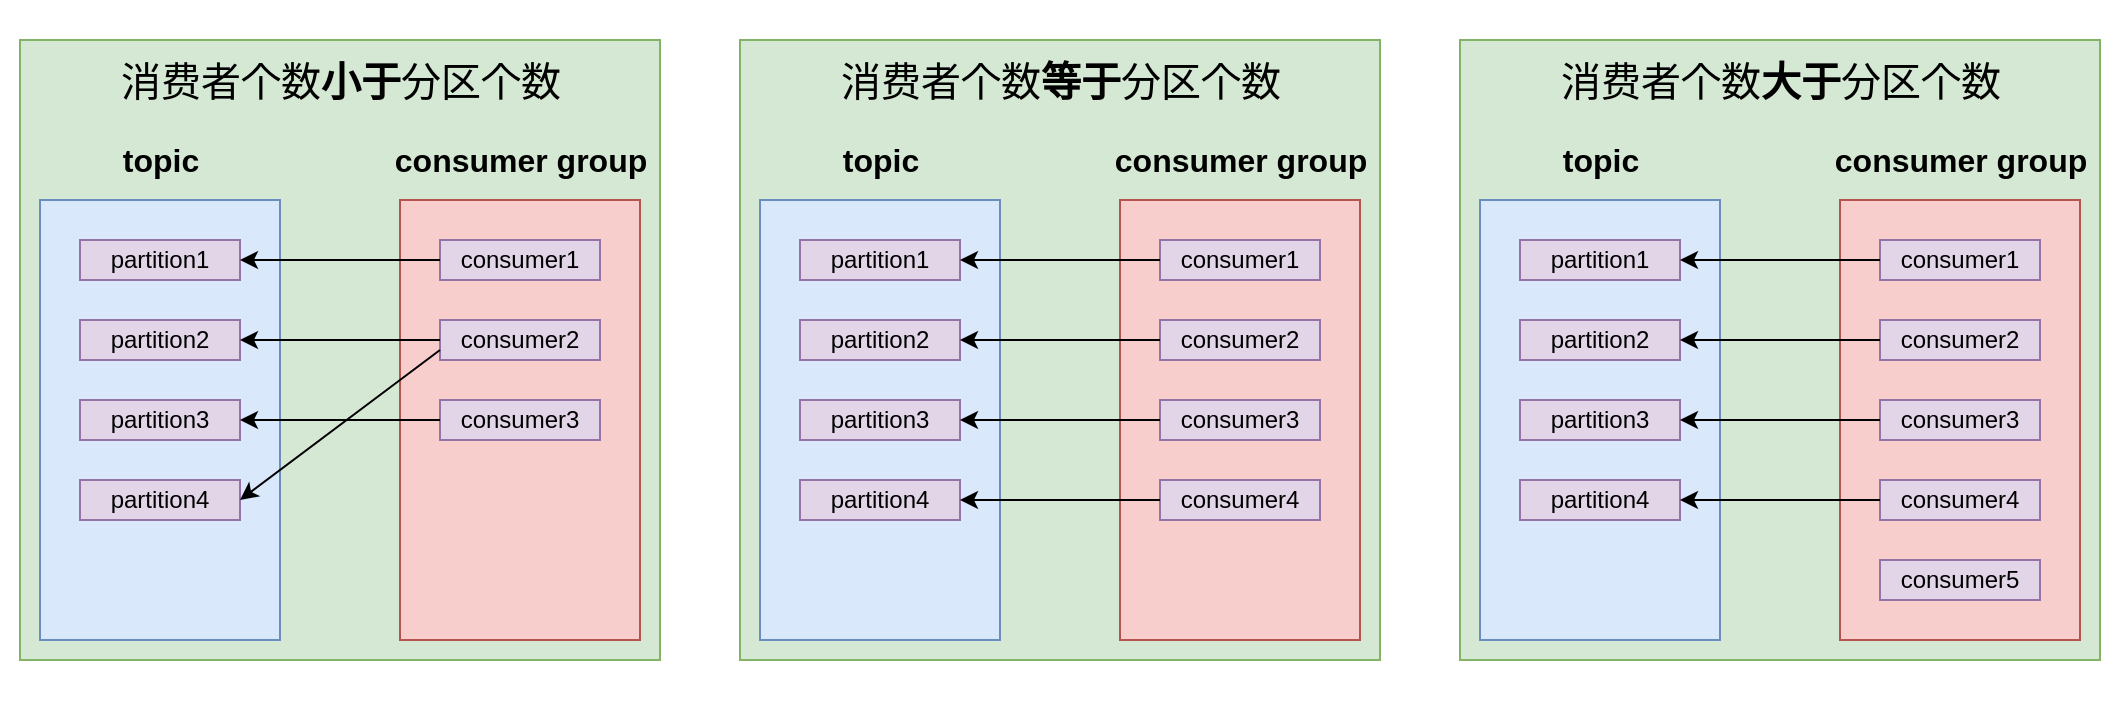 <mxfile version="13.9.9" type="device" pages="2"><diagram id="5k4b7tg0T6Kx6c0zwk8T" name="Page-1"><mxGraphModel dx="1851" dy="592" grid="1" gridSize="10" guides="1" tooltips="1" connect="1" arrows="1" fold="1" page="1" pageScale="1" pageWidth="827" pageHeight="1169" math="0" shadow="0"><root><mxCell id="0"/><mxCell id="1" parent="0"/><mxCell id="-MXTKZhcqjAum7--sjyr-2" value="" style="group" parent="1" vertex="1" connectable="0"><mxGeometry x="-240" y="50" width="320" height="310" as="geometry"/></mxCell><mxCell id="-MXTKZhcqjAum7--sjyr-1" value="" style="rounded=0;whiteSpace=wrap;html=1;fontSize=20;fillColor=#d5e8d4;strokeColor=#82b366;" parent="-MXTKZhcqjAum7--sjyr-2" vertex="1"><mxGeometry width="320" height="310" as="geometry"/></mxCell><mxCell id="AWAijgfn79q8UY9VkQaw-69" value="消费者个数&lt;b&gt;小于&lt;/b&gt;分区个数" style="text;html=1;align=center;verticalAlign=middle;resizable=0;points=[];autosize=1;fontSize=20;fontStyle=0" parent="-MXTKZhcqjAum7--sjyr-2" vertex="1"><mxGeometry x="40" y="5" width="240" height="30" as="geometry"/></mxCell><mxCell id="AWAijgfn79q8UY9VkQaw-50" value="" style="group" parent="-MXTKZhcqjAum7--sjyr-2" vertex="1" connectable="0"><mxGeometry x="10" y="40" width="310" height="260" as="geometry"/></mxCell><mxCell id="AWAijgfn79q8UY9VkQaw-51" value="" style="group" parent="AWAijgfn79q8UY9VkQaw-50" vertex="1" connectable="0"><mxGeometry y="10" width="120" height="250" as="geometry"/></mxCell><mxCell id="AWAijgfn79q8UY9VkQaw-52" value="" style="rounded=0;whiteSpace=wrap;html=1;fillColor=#dae8fc;strokeColor=#6c8ebf;" parent="AWAijgfn79q8UY9VkQaw-51" vertex="1"><mxGeometry y="30" width="120" height="220" as="geometry"/></mxCell><mxCell id="AWAijgfn79q8UY9VkQaw-53" value="topic" style="text;html=1;align=center;verticalAlign=middle;resizable=0;points=[];autosize=1;fontSize=16;fontStyle=1" parent="AWAijgfn79q8UY9VkQaw-51" vertex="1"><mxGeometry x="35" width="50" height="20" as="geometry"/></mxCell><mxCell id="AWAijgfn79q8UY9VkQaw-54" value="partition1" style="rounded=0;whiteSpace=wrap;html=1;fillColor=#e1d5e7;strokeColor=#9673a6;" parent="AWAijgfn79q8UY9VkQaw-51" vertex="1"><mxGeometry x="20" y="50" width="80" height="20" as="geometry"/></mxCell><mxCell id="AWAijgfn79q8UY9VkQaw-55" value="&lt;span&gt;partition2&lt;/span&gt;" style="rounded=0;whiteSpace=wrap;html=1;fillColor=#e1d5e7;strokeColor=#9673a6;" parent="AWAijgfn79q8UY9VkQaw-51" vertex="1"><mxGeometry x="20" y="90" width="80" height="20" as="geometry"/></mxCell><mxCell id="AWAijgfn79q8UY9VkQaw-56" value="&lt;span&gt;partition3&lt;/span&gt;" style="rounded=0;whiteSpace=wrap;html=1;fillColor=#e1d5e7;strokeColor=#9673a6;" parent="AWAijgfn79q8UY9VkQaw-51" vertex="1"><mxGeometry x="20" y="130" width="80" height="20" as="geometry"/></mxCell><mxCell id="AWAijgfn79q8UY9VkQaw-57" value="&lt;span&gt;partition4&lt;/span&gt;" style="rounded=0;whiteSpace=wrap;html=1;fillColor=#e1d5e7;strokeColor=#9673a6;" parent="AWAijgfn79q8UY9VkQaw-51" vertex="1"><mxGeometry x="20" y="170" width="80" height="20" as="geometry"/></mxCell><mxCell id="AWAijgfn79q8UY9VkQaw-58" value="" style="group" parent="AWAijgfn79q8UY9VkQaw-50" vertex="1" connectable="0"><mxGeometry x="180" y="10" width="130" height="250" as="geometry"/></mxCell><mxCell id="AWAijgfn79q8UY9VkQaw-59" value="" style="rounded=0;whiteSpace=wrap;html=1;fillColor=#f8cecc;strokeColor=#b85450;" parent="AWAijgfn79q8UY9VkQaw-58" vertex="1"><mxGeometry y="30" width="120" height="220" as="geometry"/></mxCell><mxCell id="AWAijgfn79q8UY9VkQaw-60" value="&lt;font style=&quot;font-size: 16px&quot;&gt;&lt;b&gt;consumer group&lt;/b&gt;&lt;/font&gt;" style="text;html=1;align=center;verticalAlign=middle;resizable=0;points=[];autosize=1;" parent="AWAijgfn79q8UY9VkQaw-58" vertex="1"><mxGeometry x="-10" width="140" height="20" as="geometry"/></mxCell><mxCell id="AWAijgfn79q8UY9VkQaw-61" value="consumer1" style="rounded=0;whiteSpace=wrap;html=1;fillColor=#e1d5e7;strokeColor=#9673a6;" parent="AWAijgfn79q8UY9VkQaw-58" vertex="1"><mxGeometry x="20" y="50" width="80" height="20" as="geometry"/></mxCell><mxCell id="AWAijgfn79q8UY9VkQaw-62" value="&lt;span&gt;consumer2&lt;/span&gt;" style="rounded=0;whiteSpace=wrap;html=1;fillColor=#e1d5e7;strokeColor=#9673a6;" parent="AWAijgfn79q8UY9VkQaw-58" vertex="1"><mxGeometry x="20" y="90" width="80" height="20" as="geometry"/></mxCell><mxCell id="AWAijgfn79q8UY9VkQaw-63" value="&lt;span&gt;consumer3&lt;/span&gt;" style="rounded=0;whiteSpace=wrap;html=1;fillColor=#e1d5e7;strokeColor=#9673a6;" parent="AWAijgfn79q8UY9VkQaw-58" vertex="1"><mxGeometry x="20" y="130" width="80" height="20" as="geometry"/></mxCell><mxCell id="AWAijgfn79q8UY9VkQaw-65" value="" style="endArrow=classic;html=1;exitX=0;exitY=0.5;exitDx=0;exitDy=0;" parent="AWAijgfn79q8UY9VkQaw-50" source="AWAijgfn79q8UY9VkQaw-61" target="AWAijgfn79q8UY9VkQaw-54" edge="1"><mxGeometry width="50" height="50" relative="1" as="geometry"><mxPoint x="260" y="200" as="sourcePoint"/><mxPoint x="310" y="150" as="targetPoint"/></mxGeometry></mxCell><mxCell id="AWAijgfn79q8UY9VkQaw-66" value="" style="endArrow=classic;html=1;exitX=0;exitY=0.5;exitDx=0;exitDy=0;entryX=1;entryY=0.5;entryDx=0;entryDy=0;" parent="AWAijgfn79q8UY9VkQaw-50" source="AWAijgfn79q8UY9VkQaw-62" target="AWAijgfn79q8UY9VkQaw-55" edge="1"><mxGeometry width="50" height="50" relative="1" as="geometry"><mxPoint x="210" y="70" as="sourcePoint"/><mxPoint x="110" y="70" as="targetPoint"/></mxGeometry></mxCell><mxCell id="AWAijgfn79q8UY9VkQaw-67" value="" style="endArrow=classic;html=1;exitX=0;exitY=0.5;exitDx=0;exitDy=0;entryX=1;entryY=0.5;entryDx=0;entryDy=0;" parent="AWAijgfn79q8UY9VkQaw-50" source="AWAijgfn79q8UY9VkQaw-63" target="AWAijgfn79q8UY9VkQaw-56" edge="1"><mxGeometry width="50" height="50" relative="1" as="geometry"><mxPoint x="210" y="110" as="sourcePoint"/><mxPoint x="110" y="110" as="targetPoint"/></mxGeometry></mxCell><mxCell id="AWAijgfn79q8UY9VkQaw-68" value="" style="endArrow=classic;html=1;exitX=0;exitY=0.75;exitDx=0;exitDy=0;entryX=1;entryY=0.5;entryDx=0;entryDy=0;" parent="AWAijgfn79q8UY9VkQaw-50" source="AWAijgfn79q8UY9VkQaw-62" target="AWAijgfn79q8UY9VkQaw-57" edge="1"><mxGeometry width="50" height="50" relative="1" as="geometry"><mxPoint x="200" y="190" as="sourcePoint"/><mxPoint x="110" y="150" as="targetPoint"/></mxGeometry></mxCell><mxCell id="-MXTKZhcqjAum7--sjyr-26" value="" style="group" parent="1" vertex="1" connectable="0"><mxGeometry x="120" y="50" width="320" height="310" as="geometry"/></mxCell><mxCell id="-MXTKZhcqjAum7--sjyr-25" value="" style="rounded=0;whiteSpace=wrap;html=1;fontSize=20;fillColor=#d5e8d4;strokeColor=#82b366;" parent="-MXTKZhcqjAum7--sjyr-26" vertex="1"><mxGeometry width="320" height="310" as="geometry"/></mxCell><mxCell id="AWAijgfn79q8UY9VkQaw-49" value="消费者个数&lt;b&gt;等于&lt;/b&gt;分区个数" style="text;html=1;align=center;verticalAlign=middle;resizable=0;points=[];autosize=1;fontSize=20;" parent="-MXTKZhcqjAum7--sjyr-26" vertex="1"><mxGeometry x="40" y="5" width="240" height="30" as="geometry"/></mxCell><mxCell id="AWAijgfn79q8UY9VkQaw-13" value="" style="group" parent="-MXTKZhcqjAum7--sjyr-26" vertex="1" connectable="0"><mxGeometry x="10" y="50" width="120" height="250" as="geometry"/></mxCell><mxCell id="AWAijgfn79q8UY9VkQaw-2" value="" style="rounded=0;whiteSpace=wrap;html=1;fillColor=#dae8fc;strokeColor=#6c8ebf;" parent="AWAijgfn79q8UY9VkQaw-13" vertex="1"><mxGeometry y="30" width="120" height="220" as="geometry"/></mxCell><mxCell id="AWAijgfn79q8UY9VkQaw-4" value="topic" style="text;html=1;align=center;verticalAlign=middle;resizable=0;points=[];autosize=1;fontSize=16;fontStyle=1" parent="AWAijgfn79q8UY9VkQaw-13" vertex="1"><mxGeometry x="35" width="50" height="20" as="geometry"/></mxCell><mxCell id="AWAijgfn79q8UY9VkQaw-5" value="partition1" style="rounded=0;whiteSpace=wrap;html=1;fillColor=#e1d5e7;strokeColor=#9673a6;" parent="AWAijgfn79q8UY9VkQaw-13" vertex="1"><mxGeometry x="20" y="50" width="80" height="20" as="geometry"/></mxCell><mxCell id="AWAijgfn79q8UY9VkQaw-7" value="&lt;span&gt;partition2&lt;/span&gt;" style="rounded=0;whiteSpace=wrap;html=1;fillColor=#e1d5e7;strokeColor=#9673a6;" parent="AWAijgfn79q8UY9VkQaw-13" vertex="1"><mxGeometry x="20" y="90" width="80" height="20" as="geometry"/></mxCell><mxCell id="AWAijgfn79q8UY9VkQaw-8" value="&lt;span&gt;partition3&lt;/span&gt;" style="rounded=0;whiteSpace=wrap;html=1;fillColor=#e1d5e7;strokeColor=#9673a6;" parent="AWAijgfn79q8UY9VkQaw-13" vertex="1"><mxGeometry x="20" y="130" width="80" height="20" as="geometry"/></mxCell><mxCell id="AWAijgfn79q8UY9VkQaw-9" value="&lt;span&gt;partition4&lt;/span&gt;" style="rounded=0;whiteSpace=wrap;html=1;fillColor=#e1d5e7;strokeColor=#9673a6;" parent="AWAijgfn79q8UY9VkQaw-13" vertex="1"><mxGeometry x="20" y="170" width="80" height="20" as="geometry"/></mxCell><mxCell id="AWAijgfn79q8UY9VkQaw-14" value="" style="group" parent="-MXTKZhcqjAum7--sjyr-26" vertex="1" connectable="0"><mxGeometry x="190" y="50" width="130" height="250" as="geometry"/></mxCell><mxCell id="AWAijgfn79q8UY9VkQaw-15" value="" style="rounded=0;whiteSpace=wrap;html=1;fillColor=#f8cecc;strokeColor=#b85450;" parent="AWAijgfn79q8UY9VkQaw-14" vertex="1"><mxGeometry y="30" width="120" height="220" as="geometry"/></mxCell><mxCell id="AWAijgfn79q8UY9VkQaw-16" value="consumer group" style="text;html=1;align=center;verticalAlign=middle;resizable=0;points=[];autosize=1;fontStyle=1;fontSize=16;" parent="AWAijgfn79q8UY9VkQaw-14" vertex="1"><mxGeometry x="-10" width="140" height="20" as="geometry"/></mxCell><mxCell id="AWAijgfn79q8UY9VkQaw-17" value="consumer1" style="rounded=0;whiteSpace=wrap;html=1;fillColor=#e1d5e7;strokeColor=#9673a6;" parent="AWAijgfn79q8UY9VkQaw-14" vertex="1"><mxGeometry x="20" y="50" width="80" height="20" as="geometry"/></mxCell><mxCell id="AWAijgfn79q8UY9VkQaw-18" value="&lt;span&gt;consumer2&lt;/span&gt;" style="rounded=0;whiteSpace=wrap;html=1;fillColor=#e1d5e7;strokeColor=#9673a6;" parent="AWAijgfn79q8UY9VkQaw-14" vertex="1"><mxGeometry x="20" y="90" width="80" height="20" as="geometry"/></mxCell><mxCell id="AWAijgfn79q8UY9VkQaw-19" value="&lt;span&gt;consumer3&lt;/span&gt;" style="rounded=0;whiteSpace=wrap;html=1;fillColor=#e1d5e7;strokeColor=#9673a6;" parent="AWAijgfn79q8UY9VkQaw-14" vertex="1"><mxGeometry x="20" y="130" width="80" height="20" as="geometry"/></mxCell><mxCell id="AWAijgfn79q8UY9VkQaw-20" value="&lt;span&gt;consumer4&lt;/span&gt;" style="rounded=0;whiteSpace=wrap;html=1;fillColor=#e1d5e7;strokeColor=#9673a6;" parent="AWAijgfn79q8UY9VkQaw-14" vertex="1"><mxGeometry x="20" y="170" width="80" height="20" as="geometry"/></mxCell><mxCell id="AWAijgfn79q8UY9VkQaw-24" value="" style="endArrow=classic;html=1;exitX=0;exitY=0.5;exitDx=0;exitDy=0;" parent="-MXTKZhcqjAum7--sjyr-26" source="AWAijgfn79q8UY9VkQaw-17" target="AWAijgfn79q8UY9VkQaw-5" edge="1"><mxGeometry x="130" y="100" width="50" height="50" as="geometry"><mxPoint x="270" y="250" as="sourcePoint"/><mxPoint x="320" y="200" as="targetPoint"/></mxGeometry></mxCell><mxCell id="AWAijgfn79q8UY9VkQaw-25" value="" style="endArrow=classic;html=1;exitX=0;exitY=0.5;exitDx=0;exitDy=0;entryX=1;entryY=0.5;entryDx=0;entryDy=0;" parent="-MXTKZhcqjAum7--sjyr-26" source="AWAijgfn79q8UY9VkQaw-18" target="AWAijgfn79q8UY9VkQaw-7" edge="1"><mxGeometry x="130" y="100" width="50" height="50" as="geometry"><mxPoint x="220" y="120" as="sourcePoint"/><mxPoint x="120" y="120" as="targetPoint"/></mxGeometry></mxCell><mxCell id="AWAijgfn79q8UY9VkQaw-26" value="" style="endArrow=classic;html=1;exitX=0;exitY=0.5;exitDx=0;exitDy=0;entryX=1;entryY=0.5;entryDx=0;entryDy=0;" parent="-MXTKZhcqjAum7--sjyr-26" source="AWAijgfn79q8UY9VkQaw-19" target="AWAijgfn79q8UY9VkQaw-8" edge="1"><mxGeometry x="130" y="100" width="50" height="50" as="geometry"><mxPoint x="220" y="160" as="sourcePoint"/><mxPoint x="120" y="160" as="targetPoint"/></mxGeometry></mxCell><mxCell id="AWAijgfn79q8UY9VkQaw-27" value="" style="endArrow=classic;html=1;exitX=0;exitY=0.5;exitDx=0;exitDy=0;entryX=1;entryY=0.5;entryDx=0;entryDy=0;" parent="-MXTKZhcqjAum7--sjyr-26" source="AWAijgfn79q8UY9VkQaw-20" target="AWAijgfn79q8UY9VkQaw-9" edge="1"><mxGeometry x="130" y="100" width="50" height="50" as="geometry"><mxPoint x="220" y="200" as="sourcePoint"/><mxPoint x="120" y="200" as="targetPoint"/></mxGeometry></mxCell><mxCell id="-MXTKZhcqjAum7--sjyr-50" value="" style="group" parent="1" vertex="1" connectable="0"><mxGeometry x="480" y="50" width="320" height="310" as="geometry"/></mxCell><mxCell id="-MXTKZhcqjAum7--sjyr-49" value="" style="rounded=0;whiteSpace=wrap;html=1;fontSize=20;fillColor=#d5e8d4;strokeColor=#82b366;" parent="-MXTKZhcqjAum7--sjyr-50" vertex="1"><mxGeometry width="320" height="310" as="geometry"/></mxCell><mxCell id="AWAijgfn79q8UY9VkQaw-48" value="消费者个数&lt;b&gt;大于&lt;/b&gt;分区个数" style="text;html=1;align=center;verticalAlign=middle;resizable=0;points=[];autosize=1;fontSize=20;" parent="-MXTKZhcqjAum7--sjyr-50" vertex="1"><mxGeometry x="40" y="5" width="240" height="30" as="geometry"/></mxCell><mxCell id="AWAijgfn79q8UY9VkQaw-28" value="" style="group" parent="-MXTKZhcqjAum7--sjyr-50" vertex="1" connectable="0"><mxGeometry x="10" y="50" width="120" height="250" as="geometry"/></mxCell><mxCell id="AWAijgfn79q8UY9VkQaw-29" value="" style="rounded=0;whiteSpace=wrap;html=1;fillColor=#dae8fc;strokeColor=#6c8ebf;" parent="AWAijgfn79q8UY9VkQaw-28" vertex="1"><mxGeometry y="30" width="120" height="220" as="geometry"/></mxCell><mxCell id="AWAijgfn79q8UY9VkQaw-30" value="topic" style="text;html=1;align=center;verticalAlign=middle;resizable=0;points=[];autosize=1;fontStyle=1;fontSize=16;" parent="AWAijgfn79q8UY9VkQaw-28" vertex="1"><mxGeometry x="35" width="50" height="20" as="geometry"/></mxCell><mxCell id="AWAijgfn79q8UY9VkQaw-31" value="partition1" style="rounded=0;whiteSpace=wrap;html=1;fillColor=#e1d5e7;strokeColor=#9673a6;" parent="AWAijgfn79q8UY9VkQaw-28" vertex="1"><mxGeometry x="20" y="50" width="80" height="20" as="geometry"/></mxCell><mxCell id="AWAijgfn79q8UY9VkQaw-32" value="&lt;span&gt;partition2&lt;/span&gt;" style="rounded=0;whiteSpace=wrap;html=1;fillColor=#e1d5e7;strokeColor=#9673a6;" parent="AWAijgfn79q8UY9VkQaw-28" vertex="1"><mxGeometry x="20" y="90" width="80" height="20" as="geometry"/></mxCell><mxCell id="AWAijgfn79q8UY9VkQaw-33" value="&lt;span&gt;partition3&lt;/span&gt;" style="rounded=0;whiteSpace=wrap;html=1;fillColor=#e1d5e7;strokeColor=#9673a6;" parent="AWAijgfn79q8UY9VkQaw-28" vertex="1"><mxGeometry x="20" y="130" width="80" height="20" as="geometry"/></mxCell><mxCell id="AWAijgfn79q8UY9VkQaw-34" value="&lt;span&gt;partition4&lt;/span&gt;" style="rounded=0;whiteSpace=wrap;html=1;fillColor=#e1d5e7;strokeColor=#9673a6;" parent="AWAijgfn79q8UY9VkQaw-28" vertex="1"><mxGeometry x="20" y="170" width="80" height="20" as="geometry"/></mxCell><mxCell id="AWAijgfn79q8UY9VkQaw-35" value="" style="group" parent="-MXTKZhcqjAum7--sjyr-50" vertex="1" connectable="0"><mxGeometry x="190" y="50" width="130" height="250" as="geometry"/></mxCell><mxCell id="AWAijgfn79q8UY9VkQaw-36" value="" style="rounded=0;whiteSpace=wrap;html=1;fillColor=#f8cecc;strokeColor=#b85450;" parent="AWAijgfn79q8UY9VkQaw-35" vertex="1"><mxGeometry y="30" width="120" height="220" as="geometry"/></mxCell><mxCell id="AWAijgfn79q8UY9VkQaw-37" value="consumer group" style="text;html=1;align=center;verticalAlign=middle;resizable=0;points=[];autosize=1;fontStyle=1;fontSize=16;" parent="AWAijgfn79q8UY9VkQaw-35" vertex="1"><mxGeometry x="-10" width="140" height="20" as="geometry"/></mxCell><mxCell id="AWAijgfn79q8UY9VkQaw-38" value="consumer1" style="rounded=0;whiteSpace=wrap;html=1;fillColor=#e1d5e7;strokeColor=#9673a6;" parent="AWAijgfn79q8UY9VkQaw-35" vertex="1"><mxGeometry x="20" y="50" width="80" height="20" as="geometry"/></mxCell><mxCell id="AWAijgfn79q8UY9VkQaw-39" value="&lt;span&gt;consumer2&lt;/span&gt;" style="rounded=0;whiteSpace=wrap;html=1;fillColor=#e1d5e7;strokeColor=#9673a6;" parent="AWAijgfn79q8UY9VkQaw-35" vertex="1"><mxGeometry x="20" y="90" width="80" height="20" as="geometry"/></mxCell><mxCell id="AWAijgfn79q8UY9VkQaw-40" value="&lt;span&gt;consumer3&lt;/span&gt;" style="rounded=0;whiteSpace=wrap;html=1;fillColor=#e1d5e7;strokeColor=#9673a6;" parent="AWAijgfn79q8UY9VkQaw-35" vertex="1"><mxGeometry x="20" y="130" width="80" height="20" as="geometry"/></mxCell><mxCell id="AWAijgfn79q8UY9VkQaw-41" value="&lt;span&gt;consumer4&lt;/span&gt;" style="rounded=0;whiteSpace=wrap;html=1;fillColor=#e1d5e7;strokeColor=#9673a6;" parent="AWAijgfn79q8UY9VkQaw-35" vertex="1"><mxGeometry x="20" y="170" width="80" height="20" as="geometry"/></mxCell><mxCell id="AWAijgfn79q8UY9VkQaw-42" value="&lt;span&gt;consumer5&lt;/span&gt;" style="rounded=0;whiteSpace=wrap;html=1;fillColor=#e1d5e7;strokeColor=#9673a6;" parent="AWAijgfn79q8UY9VkQaw-35" vertex="1"><mxGeometry x="20" y="210" width="80" height="20" as="geometry"/></mxCell><mxCell id="AWAijgfn79q8UY9VkQaw-43" value="" style="endArrow=classic;html=1;exitX=0;exitY=0.5;exitDx=0;exitDy=0;" parent="-MXTKZhcqjAum7--sjyr-50" source="AWAijgfn79q8UY9VkQaw-38" target="AWAijgfn79q8UY9VkQaw-31" edge="1"><mxGeometry x="10" y="50" width="50" height="50" as="geometry"><mxPoint x="270" y="260" as="sourcePoint"/><mxPoint x="320" y="210" as="targetPoint"/></mxGeometry></mxCell><mxCell id="AWAijgfn79q8UY9VkQaw-44" value="" style="endArrow=classic;html=1;exitX=0;exitY=0.5;exitDx=0;exitDy=0;entryX=1;entryY=0.5;entryDx=0;entryDy=0;" parent="-MXTKZhcqjAum7--sjyr-50" source="AWAijgfn79q8UY9VkQaw-39" target="AWAijgfn79q8UY9VkQaw-32" edge="1"><mxGeometry x="10" y="50" width="50" height="50" as="geometry"><mxPoint x="220" y="130" as="sourcePoint"/><mxPoint x="120" y="130" as="targetPoint"/></mxGeometry></mxCell><mxCell id="AWAijgfn79q8UY9VkQaw-45" value="" style="endArrow=classic;html=1;exitX=0;exitY=0.5;exitDx=0;exitDy=0;entryX=1;entryY=0.5;entryDx=0;entryDy=0;" parent="-MXTKZhcqjAum7--sjyr-50" source="AWAijgfn79q8UY9VkQaw-40" target="AWAijgfn79q8UY9VkQaw-33" edge="1"><mxGeometry x="10" y="50" width="50" height="50" as="geometry"><mxPoint x="220" y="170" as="sourcePoint"/><mxPoint x="120" y="170" as="targetPoint"/></mxGeometry></mxCell><mxCell id="AWAijgfn79q8UY9VkQaw-46" value="" style="endArrow=classic;html=1;exitX=0;exitY=0.5;exitDx=0;exitDy=0;entryX=1;entryY=0.5;entryDx=0;entryDy=0;" parent="-MXTKZhcqjAum7--sjyr-50" source="AWAijgfn79q8UY9VkQaw-41" target="AWAijgfn79q8UY9VkQaw-34" edge="1"><mxGeometry x="10" y="50" width="50" height="50" as="geometry"><mxPoint x="220" y="210" as="sourcePoint"/><mxPoint x="120" y="210" as="targetPoint"/></mxGeometry></mxCell><mxCell id="-MXTKZhcqjAum7--sjyr-51" value="nxt" style="text;html=1;align=center;verticalAlign=middle;resizable=0;points=[];autosize=1;fontSize=16;fontColor=#FFFFFF;" parent="1" vertex="1"><mxGeometry x="-250" y="360" width="40" height="20" as="geometry"/></mxCell><mxCell id="-MXTKZhcqjAum7--sjyr-52" value="nxt" style="text;html=1;align=center;verticalAlign=middle;resizable=0;points=[];autosize=1;fontSize=16;fontColor=#FFFFFF;" parent="1" vertex="1"><mxGeometry x="770" y="30" width="40" height="20" as="geometry"/></mxCell></root></mxGraphModel></diagram><diagram id="K9Fw--SHlH2ZnPtHT5Zx" name="第 2 页"><mxGraphModel dx="1680" dy="493" grid="1" gridSize="10" guides="1" tooltips="1" connect="1" arrows="1" fold="1" page="1" pageScale="1" pageWidth="827" pageHeight="1169" math="0" shadow="0"><root><mxCell id="Al4mNWmXiSOIRz2wjaEV-0"/><mxCell id="Al4mNWmXiSOIRz2wjaEV-1" parent="Al4mNWmXiSOIRz2wjaEV-0"/><mxCell id="Al4mNWmXiSOIRz2wjaEV-3" value="" style="rounded=0;whiteSpace=wrap;html=1;fontSize=20;fillColor=#d5e8d4;strokeColor=#82b366;" vertex="1" parent="Al4mNWmXiSOIRz2wjaEV-1"><mxGeometry x="-10" y="180" width="480" height="270" as="geometry"/></mxCell><mxCell id="Al4mNWmXiSOIRz2wjaEV-23" value="nxt" style="text;html=1;align=center;verticalAlign=middle;resizable=0;points=[];autosize=1;fontSize=16;fontColor=#FFFFFF;" vertex="1" parent="Al4mNWmXiSOIRz2wjaEV-1"><mxGeometry x="-20" y="450" width="40" height="20" as="geometry"/></mxCell><mxCell id="Al4mNWmXiSOIRz2wjaEV-24" value="" style="group" vertex="1" connectable="0" parent="Al4mNWmXiSOIRz2wjaEV-1"><mxGeometry y="190" width="135" height="250" as="geometry"/></mxCell><mxCell id="Al4mNWmXiSOIRz2wjaEV-25" value="" style="rounded=0;whiteSpace=wrap;html=1;fillColor=#f8cecc;strokeColor=#b85450;" vertex="1" parent="Al4mNWmXiSOIRz2wjaEV-24"><mxGeometry y="30" width="120" height="220" as="geometry"/></mxCell><mxCell id="Al4mNWmXiSOIRz2wjaEV-26" value="&lt;font style=&quot;font-size: 16px&quot;&gt;&lt;b&gt;consumer group2&lt;/b&gt;&lt;/font&gt;" style="text;html=1;align=center;verticalAlign=middle;resizable=0;points=[];autosize=1;" vertex="1" parent="Al4mNWmXiSOIRz2wjaEV-24"><mxGeometry x="-15" width="150" height="20" as="geometry"/></mxCell><mxCell id="Al4mNWmXiSOIRz2wjaEV-27" value="consumer1" style="rounded=0;whiteSpace=wrap;html=1;fillColor=#e1d5e7;strokeColor=#9673a6;" vertex="1" parent="Al4mNWmXiSOIRz2wjaEV-24"><mxGeometry x="20" y="50" width="80" height="20" as="geometry"/></mxCell><mxCell id="Al4mNWmXiSOIRz2wjaEV-28" value="&lt;span&gt;consumer2&lt;/span&gt;" style="rounded=0;whiteSpace=wrap;html=1;fillColor=#e1d5e7;strokeColor=#9673a6;" vertex="1" parent="Al4mNWmXiSOIRz2wjaEV-24"><mxGeometry x="20" y="90" width="80" height="20" as="geometry"/></mxCell><mxCell id="Al4mNWmXiSOIRz2wjaEV-29" value="&lt;span&gt;consumer3&lt;/span&gt;" style="rounded=0;whiteSpace=wrap;html=1;fillColor=#e1d5e7;strokeColor=#9673a6;" vertex="1" parent="Al4mNWmXiSOIRz2wjaEV-24"><mxGeometry x="20" y="130" width="80" height="20" as="geometry"/></mxCell><mxCell id="Al4mNWmXiSOIRz2wjaEV-30" value="&lt;span&gt;consumer4&lt;/span&gt;" style="rounded=0;whiteSpace=wrap;html=1;fillColor=#e1d5e7;strokeColor=#9673a6;" vertex="1" parent="Al4mNWmXiSOIRz2wjaEV-24"><mxGeometry x="20" y="170" width="80" height="20" as="geometry"/></mxCell><mxCell id="Al4mNWmXiSOIRz2wjaEV-6" value="" style="group" vertex="1" connectable="0" parent="Al4mNWmXiSOIRz2wjaEV-1"><mxGeometry x="160" y="190" width="120" height="250" as="geometry"/></mxCell><mxCell id="Al4mNWmXiSOIRz2wjaEV-7" value="" style="rounded=0;whiteSpace=wrap;html=1;fillColor=#dae8fc;strokeColor=#6c8ebf;" vertex="1" parent="Al4mNWmXiSOIRz2wjaEV-6"><mxGeometry y="30" width="120" height="220" as="geometry"/></mxCell><mxCell id="Al4mNWmXiSOIRz2wjaEV-8" value="topic" style="text;html=1;align=center;verticalAlign=middle;resizable=0;points=[];autosize=1;fontSize=16;fontStyle=1" vertex="1" parent="Al4mNWmXiSOIRz2wjaEV-6"><mxGeometry x="35" width="50" height="20" as="geometry"/></mxCell><mxCell id="Al4mNWmXiSOIRz2wjaEV-9" value="partition1" style="rounded=0;whiteSpace=wrap;html=1;fillColor=#e1d5e7;strokeColor=#9673a6;" vertex="1" parent="Al4mNWmXiSOIRz2wjaEV-6"><mxGeometry x="20" y="50" width="80" height="20" as="geometry"/></mxCell><mxCell id="Al4mNWmXiSOIRz2wjaEV-10" value="&lt;span&gt;partition2&lt;/span&gt;" style="rounded=0;whiteSpace=wrap;html=1;fillColor=#e1d5e7;strokeColor=#9673a6;" vertex="1" parent="Al4mNWmXiSOIRz2wjaEV-6"><mxGeometry x="20" y="90" width="80" height="20" as="geometry"/></mxCell><mxCell id="Al4mNWmXiSOIRz2wjaEV-11" value="&lt;span&gt;partition3&lt;/span&gt;" style="rounded=0;whiteSpace=wrap;html=1;fillColor=#e1d5e7;strokeColor=#9673a6;" vertex="1" parent="Al4mNWmXiSOIRz2wjaEV-6"><mxGeometry x="20" y="130" width="80" height="20" as="geometry"/></mxCell><mxCell id="Al4mNWmXiSOIRz2wjaEV-12" value="&lt;span&gt;partition4&lt;/span&gt;" style="rounded=0;whiteSpace=wrap;html=1;fillColor=#e1d5e7;strokeColor=#9673a6;" vertex="1" parent="Al4mNWmXiSOIRz2wjaEV-6"><mxGeometry x="20" y="170" width="80" height="20" as="geometry"/></mxCell><mxCell id="Al4mNWmXiSOIRz2wjaEV-13" value="" style="group" vertex="1" connectable="0" parent="Al4mNWmXiSOIRz2wjaEV-1"><mxGeometry x="340" y="190" width="135" height="250" as="geometry"/></mxCell><mxCell id="Al4mNWmXiSOIRz2wjaEV-14" value="" style="rounded=0;whiteSpace=wrap;html=1;fillColor=#f8cecc;strokeColor=#b85450;" vertex="1" parent="Al4mNWmXiSOIRz2wjaEV-13"><mxGeometry y="30" width="120" height="220" as="geometry"/></mxCell><mxCell id="Al4mNWmXiSOIRz2wjaEV-15" value="&lt;font style=&quot;font-size: 16px&quot;&gt;&lt;b&gt;consumer group1&lt;/b&gt;&lt;/font&gt;" style="text;html=1;align=center;verticalAlign=middle;resizable=0;points=[];autosize=1;" vertex="1" parent="Al4mNWmXiSOIRz2wjaEV-13"><mxGeometry x="-15" width="150" height="20" as="geometry"/></mxCell><mxCell id="Al4mNWmXiSOIRz2wjaEV-16" value="consumer1" style="rounded=0;whiteSpace=wrap;html=1;fillColor=#e1d5e7;strokeColor=#9673a6;" vertex="1" parent="Al4mNWmXiSOIRz2wjaEV-13"><mxGeometry x="20" y="50" width="80" height="20" as="geometry"/></mxCell><mxCell id="Al4mNWmXiSOIRz2wjaEV-17" value="&lt;span&gt;consumer2&lt;/span&gt;" style="rounded=0;whiteSpace=wrap;html=1;fillColor=#e1d5e7;strokeColor=#9673a6;" vertex="1" parent="Al4mNWmXiSOIRz2wjaEV-13"><mxGeometry x="20" y="90" width="80" height="20" as="geometry"/></mxCell><mxCell id="Al4mNWmXiSOIRz2wjaEV-18" value="&lt;span&gt;consumer3&lt;/span&gt;" style="rounded=0;whiteSpace=wrap;html=1;fillColor=#e1d5e7;strokeColor=#9673a6;" vertex="1" parent="Al4mNWmXiSOIRz2wjaEV-13"><mxGeometry x="20" y="130" width="80" height="20" as="geometry"/></mxCell><mxCell id="Al4mNWmXiSOIRz2wjaEV-19" value="" style="endArrow=classic;html=1;exitX=0;exitY=0.5;exitDx=0;exitDy=0;" edge="1" parent="Al4mNWmXiSOIRz2wjaEV-1" source="Al4mNWmXiSOIRz2wjaEV-16" target="Al4mNWmXiSOIRz2wjaEV-9"><mxGeometry x="160" y="180" width="50" height="50" as="geometry"><mxPoint x="420" y="380" as="sourcePoint"/><mxPoint x="470" y="330" as="targetPoint"/></mxGeometry></mxCell><mxCell id="Al4mNWmXiSOIRz2wjaEV-20" value="" style="endArrow=classic;html=1;exitX=0;exitY=0.5;exitDx=0;exitDy=0;entryX=1;entryY=0.5;entryDx=0;entryDy=0;" edge="1" parent="Al4mNWmXiSOIRz2wjaEV-1" source="Al4mNWmXiSOIRz2wjaEV-17" target="Al4mNWmXiSOIRz2wjaEV-10"><mxGeometry x="160" y="180" width="50" height="50" as="geometry"><mxPoint x="370" y="250" as="sourcePoint"/><mxPoint x="270" y="250" as="targetPoint"/></mxGeometry></mxCell><mxCell id="Al4mNWmXiSOIRz2wjaEV-21" value="" style="endArrow=classic;html=1;exitX=0;exitY=0.5;exitDx=0;exitDy=0;entryX=1;entryY=0.5;entryDx=0;entryDy=0;" edge="1" parent="Al4mNWmXiSOIRz2wjaEV-1" source="Al4mNWmXiSOIRz2wjaEV-18" target="Al4mNWmXiSOIRz2wjaEV-11"><mxGeometry x="160" y="180" width="50" height="50" as="geometry"><mxPoint x="370" y="290" as="sourcePoint"/><mxPoint x="270" y="290" as="targetPoint"/></mxGeometry></mxCell><mxCell id="Al4mNWmXiSOIRz2wjaEV-22" value="" style="endArrow=classic;html=1;exitX=0;exitY=0.75;exitDx=0;exitDy=0;entryX=1;entryY=0.5;entryDx=0;entryDy=0;" edge="1" parent="Al4mNWmXiSOIRz2wjaEV-1" source="Al4mNWmXiSOIRz2wjaEV-17" target="Al4mNWmXiSOIRz2wjaEV-12"><mxGeometry x="160" y="180" width="50" height="50" as="geometry"><mxPoint x="360" y="370" as="sourcePoint"/><mxPoint x="270" y="330" as="targetPoint"/></mxGeometry></mxCell><mxCell id="Al4mNWmXiSOIRz2wjaEV-31" style="edgeStyle=orthogonalEdgeStyle;rounded=0;orthogonalLoop=1;jettySize=auto;html=1;entryX=0;entryY=0.5;entryDx=0;entryDy=0;" edge="1" parent="Al4mNWmXiSOIRz2wjaEV-1" source="Al4mNWmXiSOIRz2wjaEV-27" target="Al4mNWmXiSOIRz2wjaEV-9"><mxGeometry relative="1" as="geometry"/></mxCell><mxCell id="Al4mNWmXiSOIRz2wjaEV-33" style="edgeStyle=orthogonalEdgeStyle;rounded=0;orthogonalLoop=1;jettySize=auto;html=1;exitX=1;exitY=0.5;exitDx=0;exitDy=0;entryX=0;entryY=0.5;entryDx=0;entryDy=0;" edge="1" parent="Al4mNWmXiSOIRz2wjaEV-1" source="Al4mNWmXiSOIRz2wjaEV-28" target="Al4mNWmXiSOIRz2wjaEV-10"><mxGeometry relative="1" as="geometry"/></mxCell><mxCell id="Al4mNWmXiSOIRz2wjaEV-36" style="edgeStyle=orthogonalEdgeStyle;rounded=0;orthogonalLoop=1;jettySize=auto;html=1;exitX=1;exitY=0.5;exitDx=0;exitDy=0;" edge="1" parent="Al4mNWmXiSOIRz2wjaEV-1" source="Al4mNWmXiSOIRz2wjaEV-29" target="Al4mNWmXiSOIRz2wjaEV-11"><mxGeometry relative="1" as="geometry"/></mxCell><mxCell id="Al4mNWmXiSOIRz2wjaEV-37" style="edgeStyle=orthogonalEdgeStyle;rounded=0;orthogonalLoop=1;jettySize=auto;html=1;exitX=1;exitY=0.5;exitDx=0;exitDy=0;entryX=0;entryY=0.5;entryDx=0;entryDy=0;" edge="1" parent="Al4mNWmXiSOIRz2wjaEV-1" source="Al4mNWmXiSOIRz2wjaEV-30" target="Al4mNWmXiSOIRz2wjaEV-12"><mxGeometry relative="1" as="geometry"/></mxCell><mxCell id="Al4mNWmXiSOIRz2wjaEV-38" value="nxt" style="text;html=1;align=center;verticalAlign=middle;resizable=0;points=[];autosize=1;fontSize=16;fontColor=#FFFFFF;" vertex="1" parent="Al4mNWmXiSOIRz2wjaEV-1"><mxGeometry x="440" y="160" width="40" height="20" as="geometry"/></mxCell></root></mxGraphModel></diagram></mxfile>